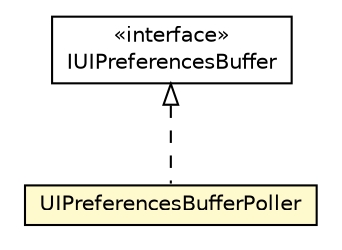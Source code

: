 #!/usr/local/bin/dot
#
# Class diagram 
# Generated by UMLGraph version R5_6-24-gf6e263 (http://www.umlgraph.org/)
#

digraph G {
	edge [fontname="Helvetica",fontsize=10,labelfontname="Helvetica",labelfontsize=10];
	node [fontname="Helvetica",fontsize=10,shape=plaintext];
	nodesep=0.25;
	ranksep=0.5;
	// org.universAAL.ui.dm.interfaces.IUIPreferencesBuffer
	c8159252 [label=<<table title="org.universAAL.ui.dm.interfaces.IUIPreferencesBuffer" border="0" cellborder="1" cellspacing="0" cellpadding="2" port="p" href="../../../interfaces/IUIPreferencesBuffer.html">
		<tr><td><table border="0" cellspacing="0" cellpadding="1">
<tr><td align="center" balign="center"> &#171;interface&#187; </td></tr>
<tr><td align="center" balign="center"> IUIPreferencesBuffer </td></tr>
		</table></td></tr>
		</table>>, URL="../../../interfaces/IUIPreferencesBuffer.html", fontname="Helvetica", fontcolor="black", fontsize=10.0];
	// org.universAAL.ui.dm.ui.preferences.buffer.UIPreferencesBufferPoller
	c8159261 [label=<<table title="org.universAAL.ui.dm.ui.preferences.buffer.UIPreferencesBufferPoller" border="0" cellborder="1" cellspacing="0" cellpadding="2" port="p" bgcolor="lemonChiffon" href="./UIPreferencesBufferPoller.html">
		<tr><td><table border="0" cellspacing="0" cellpadding="1">
<tr><td align="center" balign="center"> UIPreferencesBufferPoller </td></tr>
		</table></td></tr>
		</table>>, URL="./UIPreferencesBufferPoller.html", fontname="Helvetica", fontcolor="black", fontsize=10.0];
	//org.universAAL.ui.dm.ui.preferences.buffer.UIPreferencesBufferPoller implements org.universAAL.ui.dm.interfaces.IUIPreferencesBuffer
	c8159252:p -> c8159261:p [dir=back,arrowtail=empty,style=dashed];
}


